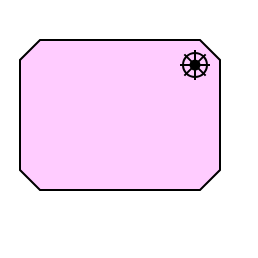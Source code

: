 <mxfile version="20.8.20" type="device"><diagram name="Page-1" id="nHLWXEy8KW6nbPLm6cCu"><mxGraphModel dx="1434" dy="756" grid="1" gridSize="10" guides="1" tooltips="1" connect="1" arrows="1" fold="1" page="1" pageScale="1" pageWidth="850" pageHeight="1100" math="0" shadow="0"><root><mxCell id="0"/><mxCell id="1" parent="0"/><mxCell id="PGIdN5urvA5SpNZZpktP-1" value="" style="html=1;outlineConnect=0;whiteSpace=wrap;fillColor=#ffccff;shape=mxgraph.archimate.motiv;motivType=driver" vertex="1" parent="1"><mxGeometry x="370" y="350" width="100" height="75" as="geometry"/></mxCell><mxCell id="PGIdN5urvA5SpNZZpktP-2" value="" style="shape=image;html=1;verticalAlign=top;verticalLabelPosition=bottom;labelBackgroundColor=#ffffff;imageAspect=0;aspect=fixed;image=https://cdn3.iconfinder.com/data/icons/transformers/hard-driver.png" vertex="1" parent="1"><mxGeometry x="360" y="330" width="128" height="128" as="geometry"/></mxCell><mxCell id="PGIdN5urvA5SpNZZpktP-3" value="" style="shape=image;html=1;verticalAlign=top;verticalLabelPosition=bottom;labelBackgroundColor=#ffffff;imageAspect=0;aspect=fixed;image=https://cdn3.iconfinder.com/data/icons/transformers/floppy-driver3.png" vertex="1" parent="1"><mxGeometry x="360" y="330" width="128" height="128" as="geometry"/></mxCell></root></mxGraphModel></diagram></mxfile>